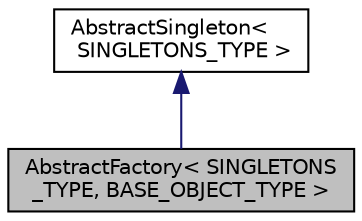 digraph "AbstractFactory&lt; SINGLETONS_TYPE, BASE_OBJECT_TYPE &gt;"
{
  edge [fontname="Helvetica",fontsize="10",labelfontname="Helvetica",labelfontsize="10"];
  node [fontname="Helvetica",fontsize="10",shape=record];
  Node1 [label="AbstractFactory\< SINGLETONS\l_TYPE, BASE_OBJECT_TYPE \>",height=0.2,width=0.4,color="black", fillcolor="grey75", style="filled", fontcolor="black"];
  Node2 -> Node1 [dir="back",color="midnightblue",fontsize="10",style="solid",fontname="Helvetica"];
  Node2 [label="AbstractSingleton\<\l SINGLETONS_TYPE \>",height=0.2,width=0.4,color="black", fillcolor="white", style="filled",URL="$class_abstract_singleton.html"];
}
